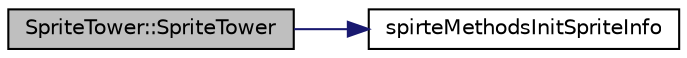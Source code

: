 digraph "SpriteTower::SpriteTower"
{
 // LATEX_PDF_SIZE
  edge [fontname="Helvetica",fontsize="10",labelfontname="Helvetica",labelfontsize="10"];
  node [fontname="Helvetica",fontsize="10",shape=record];
  rankdir="LR";
  Node1 [label="SpriteTower::SpriteTower",height=0.2,width=0.4,color="black", fillcolor="grey75", style="filled", fontcolor="black",tooltip="Constructor for Player Sprite object. /summary>"];
  Node1 -> Node2 [color="midnightblue",fontsize="10",style="solid"];
  Node2 [label="spirteMethodsInitSpriteInfo",height=0.2,width=0.4,color="black", fillcolor="white", style="filled",URL="$_sprite_methods_8cpp.html#a9703dd9e8e7a8c45051c0d6b687824e7",tooltip="Initializes some of our default values ... /summary>"];
}
